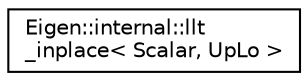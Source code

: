 digraph "Graphical Class Hierarchy"
{
  edge [fontname="Helvetica",fontsize="10",labelfontname="Helvetica",labelfontsize="10"];
  node [fontname="Helvetica",fontsize="10",shape=record];
  rankdir="LR";
  Node1 [label="Eigen::internal::llt\l_inplace\< Scalar, UpLo \>",height=0.2,width=0.4,color="black", fillcolor="white", style="filled",URL="$struct_eigen_1_1internal_1_1llt__inplace.html"];
}
